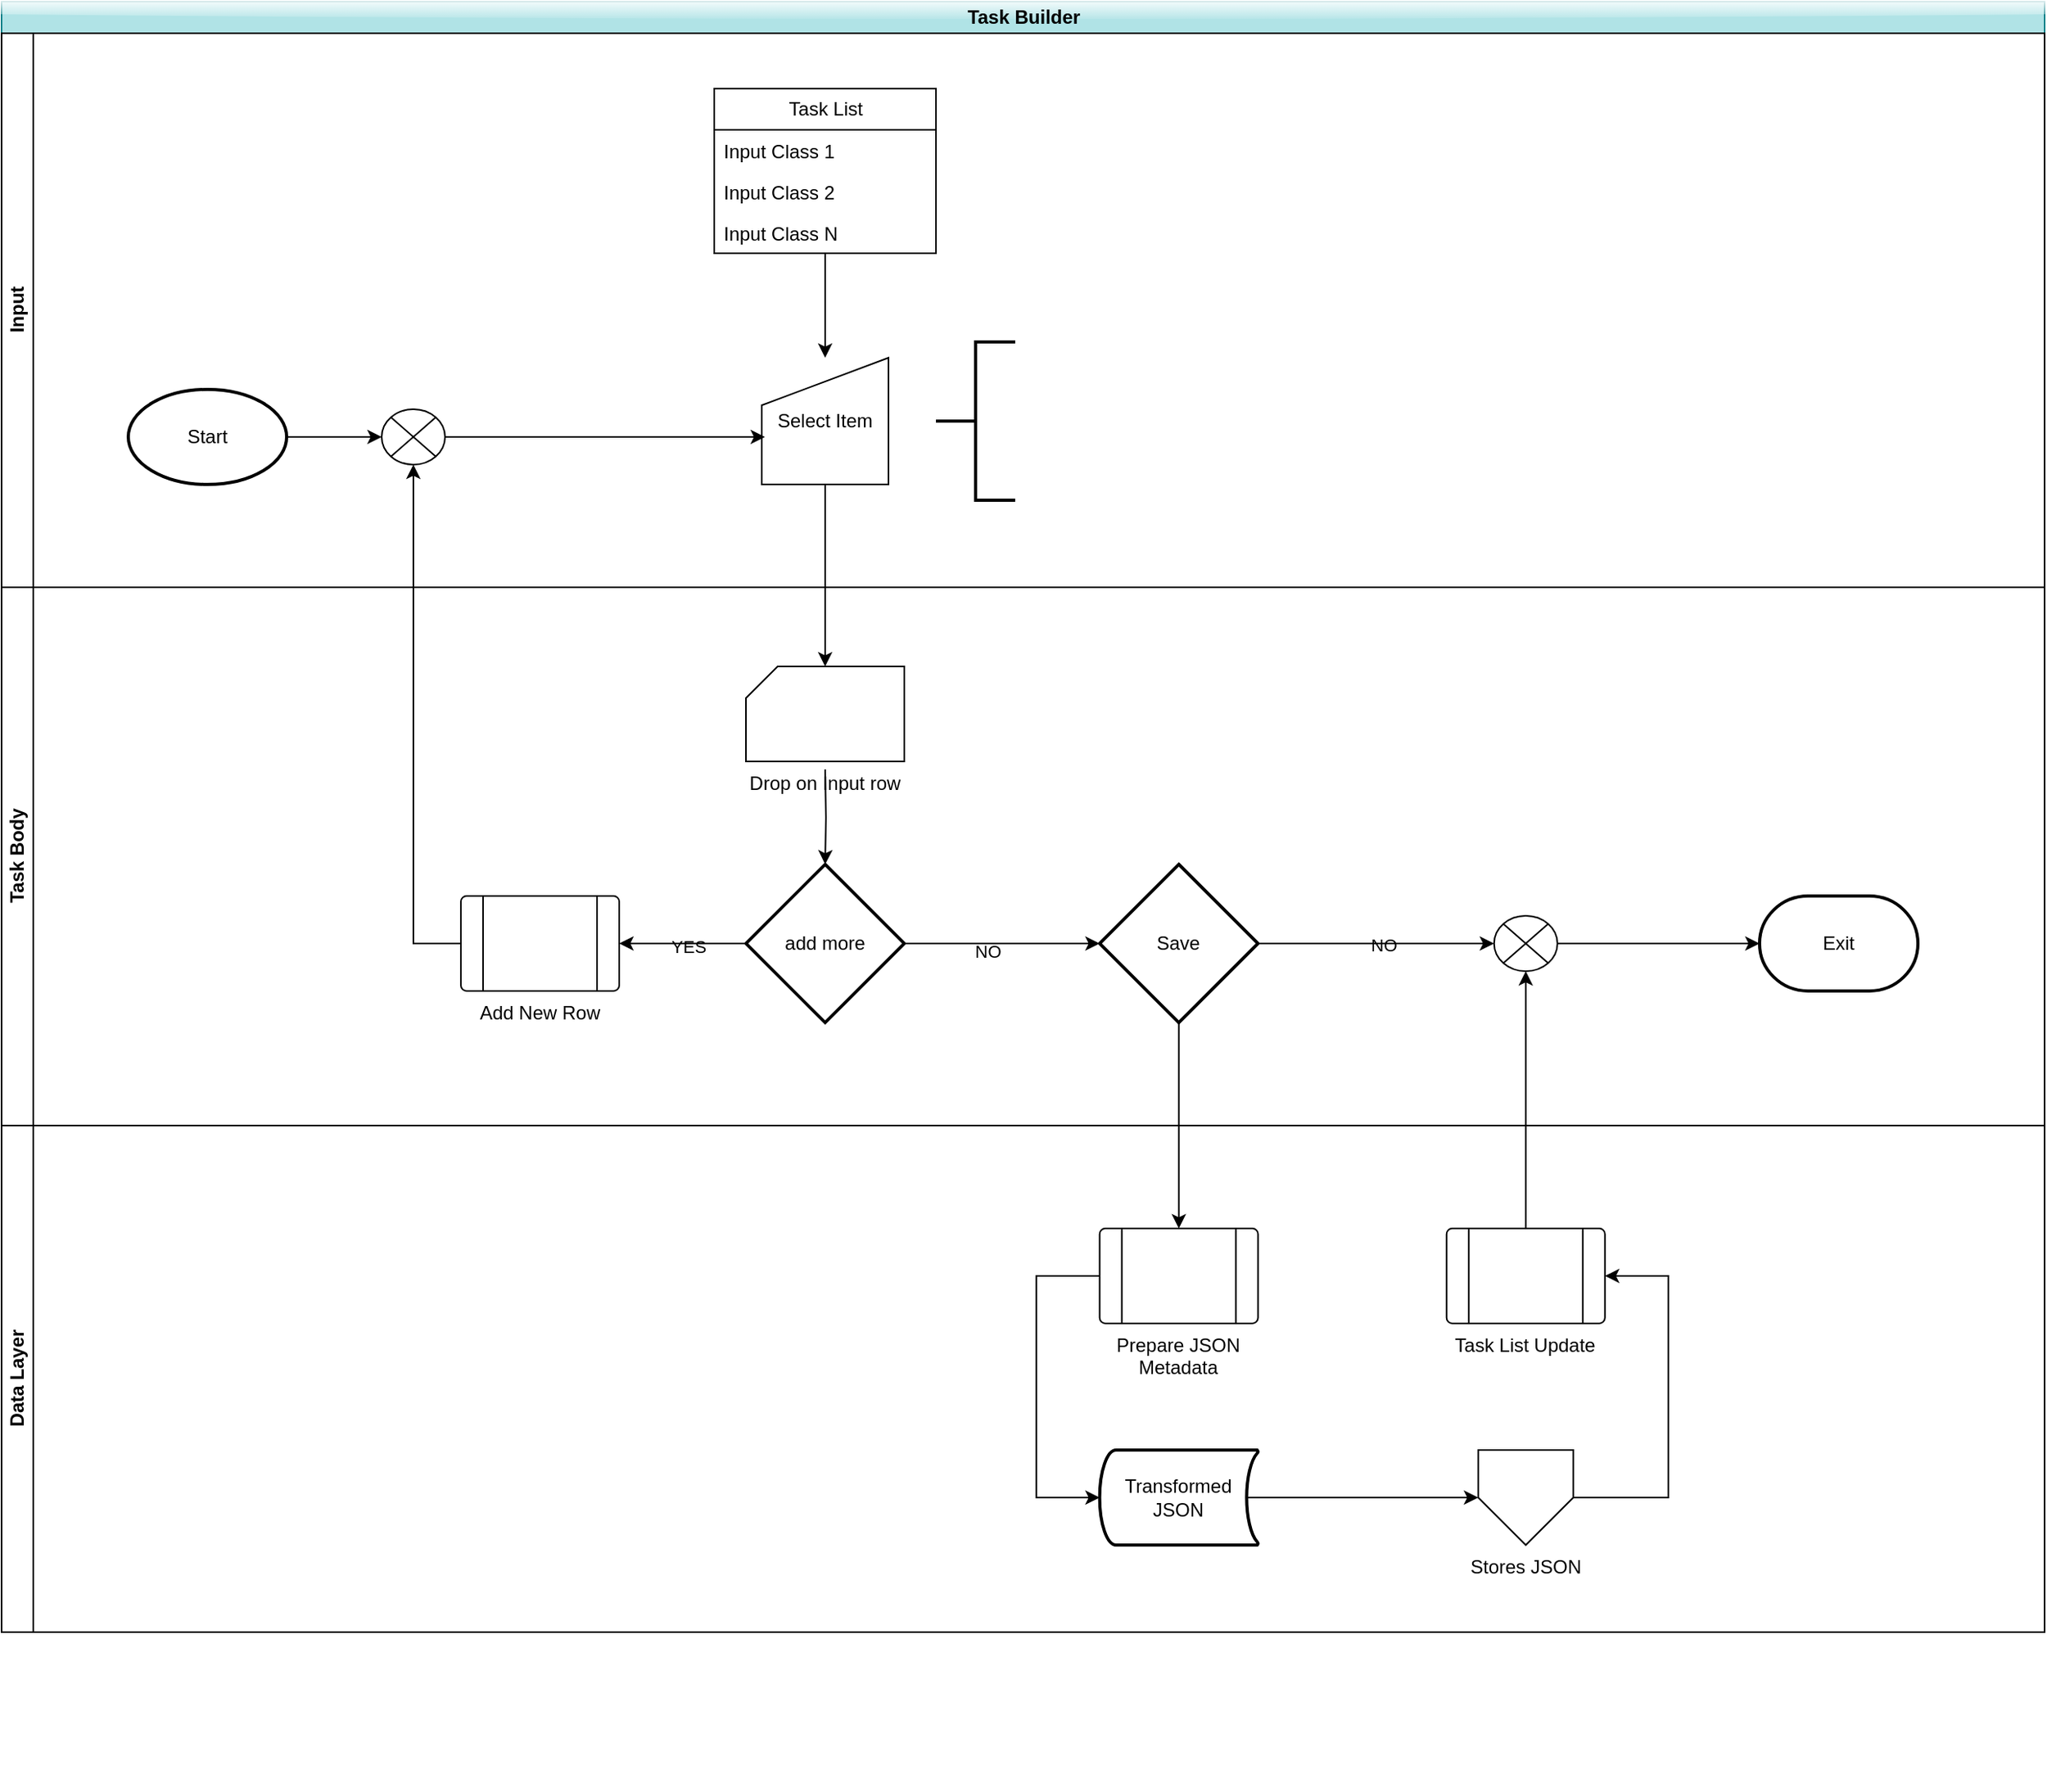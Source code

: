 <mxfile version="24.8.3">
  <diagram name="Page-1" id="5f0bae14-7c28-e335-631c-24af17079c00">
    <mxGraphModel dx="2031" dy="1191" grid="1" gridSize="10" guides="1" tooltips="1" connect="1" arrows="1" fold="1" page="1" pageScale="1" pageWidth="1100" pageHeight="850" background="none" math="0" shadow="0">
      <root>
        <mxCell id="0" />
        <mxCell id="1" parent="0" />
        <mxCell id="h62UwE2M3W9JxMMYReP1-87" value="" style="group" vertex="1" connectable="0" parent="1">
          <mxGeometry x="10" y="10" width="1290" height="1130" as="geometry" />
        </mxCell>
        <mxCell id="h62UwE2M3W9JxMMYReP1-25" value="Task Builder" style="swimlane;childLayout=stackLayout;resizeParent=1;resizeParentMax=0;horizontal=1;startSize=20;horizontalStack=0;html=1;strokeColor=#0e8088;rounded=0;swimlaneLine=1;glass=1;shadow=0;movable=0;resizable=0;rotatable=0;deletable=0;editable=0;locked=1;connectable=0;container=0;labelBackgroundColor=none;fillColor=#b0e3e6;" vertex="1" parent="h62UwE2M3W9JxMMYReP1-87">
          <mxGeometry width="1290" height="1030" as="geometry" />
        </mxCell>
        <mxCell id="h62UwE2M3W9JxMMYReP1-26" value="Input" style="swimlane;startSize=20;horizontal=0;html=1;movable=1;resizable=1;rotatable=1;deletable=1;editable=1;locked=0;connectable=1;labelBackgroundColor=none;" vertex="1" parent="h62UwE2M3W9JxMMYReP1-87">
          <mxGeometry y="20" width="1290" height="350" as="geometry" />
        </mxCell>
        <mxCell id="h62UwE2M3W9JxMMYReP1-27" value="Task Body" style="swimlane;startSize=20;horizontal=0;html=1;movable=1;resizable=1;rotatable=1;deletable=1;editable=1;locked=0;connectable=1;labelBackgroundColor=none;" vertex="1" parent="h62UwE2M3W9JxMMYReP1-87">
          <mxGeometry y="370" width="1290" height="340" as="geometry" />
        </mxCell>
        <mxCell id="h62UwE2M3W9JxMMYReP1-35" style="edgeStyle=orthogonalEdgeStyle;rounded=0;orthogonalLoop=1;jettySize=auto;html=1;exitX=0.5;exitY=1;exitDx=0;exitDy=0;entryX=0.5;entryY=0;entryDx=0;entryDy=0;labelBackgroundColor=none;fontColor=default;" edge="1" parent="h62UwE2M3W9JxMMYReP1-27" source="h62UwE2M3W9JxMMYReP1-21" target="h62UwE2M3W9JxMMYReP1-32">
          <mxGeometry relative="1" as="geometry" />
        </mxCell>
        <mxCell id="h62UwE2M3W9JxMMYReP1-21" value="Task List" style="swimlane;fontStyle=0;childLayout=stackLayout;horizontal=1;startSize=26;horizontalStack=0;resizeParent=1;resizeParentMax=0;resizeLast=0;collapsible=1;marginBottom=0;html=1;labelBackgroundColor=none;" vertex="1" parent="h62UwE2M3W9JxMMYReP1-27">
          <mxGeometry x="450" y="-315" width="140" height="104" as="geometry" />
        </mxCell>
        <mxCell id="h62UwE2M3W9JxMMYReP1-22" value="Input Class 1" style="text;strokeColor=none;fillColor=none;align=left;verticalAlign=top;spacingLeft=4;spacingRight=4;overflow=hidden;rotatable=0;points=[[0,0.5],[1,0.5]];portConstraint=eastwest;whiteSpace=wrap;html=1;labelBackgroundColor=none;" vertex="1" parent="h62UwE2M3W9JxMMYReP1-21">
          <mxGeometry y="26" width="140" height="26" as="geometry" />
        </mxCell>
        <mxCell id="h62UwE2M3W9JxMMYReP1-23" value="Input Class 2" style="text;strokeColor=none;fillColor=none;align=left;verticalAlign=top;spacingLeft=4;spacingRight=4;overflow=hidden;rotatable=0;points=[[0,0.5],[1,0.5]];portConstraint=eastwest;whiteSpace=wrap;html=1;labelBackgroundColor=none;" vertex="1" parent="h62UwE2M3W9JxMMYReP1-21">
          <mxGeometry y="52" width="140" height="26" as="geometry" />
        </mxCell>
        <mxCell id="h62UwE2M3W9JxMMYReP1-24" value="Input Class N" style="text;strokeColor=none;fillColor=none;align=left;verticalAlign=top;spacingLeft=4;spacingRight=4;overflow=hidden;rotatable=0;points=[[0,0.5],[1,0.5]];portConstraint=eastwest;whiteSpace=wrap;html=1;labelBackgroundColor=none;" vertex="1" parent="h62UwE2M3W9JxMMYReP1-21">
          <mxGeometry y="78" width="140" height="26" as="geometry" />
        </mxCell>
        <mxCell id="h62UwE2M3W9JxMMYReP1-76" style="edgeStyle=orthogonalEdgeStyle;rounded=0;orthogonalLoop=1;jettySize=auto;html=1;exitX=0.5;exitY=1;exitDx=0;exitDy=0;exitPerimeter=0;entryX=0.5;entryY=0;entryDx=0;entryDy=0;" edge="1" parent="h62UwE2M3W9JxMMYReP1-27" source="h62UwE2M3W9JxMMYReP1-54" target="h62UwE2M3W9JxMMYReP1-75">
          <mxGeometry relative="1" as="geometry" />
        </mxCell>
        <mxCell id="h62UwE2M3W9JxMMYReP1-75" value="&lt;div&gt;Prepare JSON&lt;/div&gt;&lt;div&gt;Metadata&lt;br&gt;&lt;/div&gt;" style="verticalLabelPosition=bottom;verticalAlign=top;html=1;shape=process;whiteSpace=wrap;rounded=1;size=0.14;arcSize=6;" vertex="1" parent="h62UwE2M3W9JxMMYReP1-27">
          <mxGeometry x="693.33" y="405" width="100" height="60" as="geometry" />
        </mxCell>
        <mxCell id="h62UwE2M3W9JxMMYReP1-84" style="edgeStyle=orthogonalEdgeStyle;rounded=0;orthogonalLoop=1;jettySize=auto;html=1;exitX=1;exitY=0.5;exitDx=0;exitDy=0;entryX=1;entryY=0.5;entryDx=0;entryDy=0;" edge="1" parent="h62UwE2M3W9JxMMYReP1-27" source="h62UwE2M3W9JxMMYReP1-77" target="h62UwE2M3W9JxMMYReP1-83">
          <mxGeometry relative="1" as="geometry">
            <Array as="points">
              <mxPoint x="1052.38" y="575" />
              <mxPoint x="1052.38" y="435" />
            </Array>
          </mxGeometry>
        </mxCell>
        <mxCell id="h62UwE2M3W9JxMMYReP1-77" value="Stores JSON" style="verticalLabelPosition=bottom;verticalAlign=top;html=1;shape=offPageConnector;rounded=0;size=0.5;" vertex="1" parent="h62UwE2M3W9JxMMYReP1-27">
          <mxGeometry x="932.38" y="545" width="60" height="60" as="geometry" />
        </mxCell>
        <mxCell id="h62UwE2M3W9JxMMYReP1-81" style="edgeStyle=orthogonalEdgeStyle;rounded=0;orthogonalLoop=1;jettySize=auto;html=1;exitX=0.93;exitY=0.5;exitDx=0;exitDy=0;exitPerimeter=0;entryX=0;entryY=0.5;entryDx=0;entryDy=0;" edge="1" parent="h62UwE2M3W9JxMMYReP1-27" source="h62UwE2M3W9JxMMYReP1-79" target="h62UwE2M3W9JxMMYReP1-77">
          <mxGeometry relative="1" as="geometry" />
        </mxCell>
        <mxCell id="h62UwE2M3W9JxMMYReP1-79" value="&lt;div&gt;Transformed&lt;/div&gt;&lt;div&gt;JSON&lt;/div&gt;" style="strokeWidth=2;html=1;shape=mxgraph.flowchart.stored_data;whiteSpace=wrap;" vertex="1" parent="h62UwE2M3W9JxMMYReP1-27">
          <mxGeometry x="693.33" y="545" width="100" height="60" as="geometry" />
        </mxCell>
        <mxCell id="h62UwE2M3W9JxMMYReP1-80" style="edgeStyle=orthogonalEdgeStyle;rounded=0;orthogonalLoop=1;jettySize=auto;html=1;exitX=0;exitY=0.5;exitDx=0;exitDy=0;entryX=0;entryY=0.5;entryDx=0;entryDy=0;entryPerimeter=0;" edge="1" parent="h62UwE2M3W9JxMMYReP1-27" source="h62UwE2M3W9JxMMYReP1-75" target="h62UwE2M3W9JxMMYReP1-79">
          <mxGeometry relative="1" as="geometry">
            <Array as="points">
              <mxPoint x="653.33" y="435" />
              <mxPoint x="653.33" y="575" />
            </Array>
          </mxGeometry>
        </mxCell>
        <mxCell id="h62UwE2M3W9JxMMYReP1-83" value="Task List Update" style="verticalLabelPosition=bottom;verticalAlign=top;html=1;shape=process;whiteSpace=wrap;rounded=1;size=0.14;arcSize=6;" vertex="1" parent="h62UwE2M3W9JxMMYReP1-27">
          <mxGeometry x="912.38" y="405" width="100" height="60" as="geometry" />
        </mxCell>
        <mxCell id="h62UwE2M3W9JxMMYReP1-85" style="edgeStyle=orthogonalEdgeStyle;rounded=0;orthogonalLoop=1;jettySize=auto;html=1;exitX=0.5;exitY=0;exitDx=0;exitDy=0;entryX=0.5;entryY=1;entryDx=0;entryDy=0;entryPerimeter=0;" edge="1" parent="h62UwE2M3W9JxMMYReP1-27" source="h62UwE2M3W9JxMMYReP1-83" target="h62UwE2M3W9JxMMYReP1-53">
          <mxGeometry relative="1" as="geometry" />
        </mxCell>
        <mxCell id="h62UwE2M3W9JxMMYReP1-41" value="Drop on Input row" style="verticalLabelPosition=bottom;verticalAlign=top;html=1;shape=card;whiteSpace=wrap;size=20;arcSize=12;labelBackgroundColor=none;" vertex="1" parent="h62UwE2M3W9JxMMYReP1-27">
          <mxGeometry x="470" y="50" width="100" height="60" as="geometry" />
        </mxCell>
        <mxCell id="h62UwE2M3W9JxMMYReP1-60" style="edgeStyle=orthogonalEdgeStyle;rounded=0;orthogonalLoop=1;jettySize=auto;html=1;exitX=0;exitY=0.5;exitDx=0;exitDy=0;exitPerimeter=0;entryX=1;entryY=0.5;entryDx=0;entryDy=0;labelBackgroundColor=none;fontColor=default;" edge="1" parent="h62UwE2M3W9JxMMYReP1-27" source="h62UwE2M3W9JxMMYReP1-47" target="h62UwE2M3W9JxMMYReP1-59">
          <mxGeometry relative="1" as="geometry" />
        </mxCell>
        <mxCell id="h62UwE2M3W9JxMMYReP1-62" value="&amp;nbsp;YES " style="edgeLabel;html=1;align=center;verticalAlign=middle;resizable=0;points=[];labelBackgroundColor=none;" vertex="1" connectable="0" parent="h62UwE2M3W9JxMMYReP1-60">
          <mxGeometry x="-0.05" y="2" relative="1" as="geometry">
            <mxPoint as="offset" />
          </mxGeometry>
        </mxCell>
        <mxCell id="h62UwE2M3W9JxMMYReP1-47" value="add more" style="strokeWidth=2;html=1;shape=mxgraph.flowchart.decision;whiteSpace=wrap;labelBackgroundColor=none;" vertex="1" parent="h62UwE2M3W9JxMMYReP1-27">
          <mxGeometry x="470" y="175" width="100" height="100" as="geometry" />
        </mxCell>
        <mxCell id="h62UwE2M3W9JxMMYReP1-50" style="edgeStyle=orthogonalEdgeStyle;rounded=0;orthogonalLoop=1;jettySize=auto;html=1;entryX=0.5;entryY=0;entryDx=0;entryDy=0;entryPerimeter=0;labelBackgroundColor=none;fontColor=default;" edge="1" parent="h62UwE2M3W9JxMMYReP1-27" target="h62UwE2M3W9JxMMYReP1-47">
          <mxGeometry relative="1" as="geometry">
            <mxPoint x="520" y="115" as="sourcePoint" />
          </mxGeometry>
        </mxCell>
        <mxCell id="h62UwE2M3W9JxMMYReP1-53" value="" style="verticalLabelPosition=bottom;verticalAlign=top;html=1;shape=mxgraph.flowchart.or;labelBackgroundColor=none;" vertex="1" parent="h62UwE2M3W9JxMMYReP1-27">
          <mxGeometry x="942.38" y="207.5" width="40" height="35" as="geometry" />
        </mxCell>
        <mxCell id="h62UwE2M3W9JxMMYReP1-54" value="Save" style="strokeWidth=2;html=1;shape=mxgraph.flowchart.decision;whiteSpace=wrap;labelBackgroundColor=none;" vertex="1" parent="h62UwE2M3W9JxMMYReP1-27">
          <mxGeometry x="693.33" y="175" width="100" height="100" as="geometry" />
        </mxCell>
        <mxCell id="h62UwE2M3W9JxMMYReP1-55" style="edgeStyle=orthogonalEdgeStyle;rounded=0;orthogonalLoop=1;jettySize=auto;html=1;exitX=1;exitY=0.5;exitDx=0;exitDy=0;exitPerimeter=0;entryX=0;entryY=0.5;entryDx=0;entryDy=0;entryPerimeter=0;labelBackgroundColor=none;fontColor=default;" edge="1" parent="h62UwE2M3W9JxMMYReP1-27" source="h62UwE2M3W9JxMMYReP1-47" target="h62UwE2M3W9JxMMYReP1-54">
          <mxGeometry relative="1" as="geometry" />
        </mxCell>
        <mxCell id="h62UwE2M3W9JxMMYReP1-58" value="&amp;nbsp;NO " style="edgeLabel;html=1;align=center;verticalAlign=middle;resizable=0;points=[];labelBackgroundColor=none;" vertex="1" connectable="0" parent="h62UwE2M3W9JxMMYReP1-55">
          <mxGeometry x="-0.183" y="-5" relative="1" as="geometry">
            <mxPoint as="offset" />
          </mxGeometry>
        </mxCell>
        <mxCell id="h62UwE2M3W9JxMMYReP1-59" value="Add New Row" style="verticalLabelPosition=bottom;verticalAlign=top;html=1;shape=process;whiteSpace=wrap;rounded=1;size=0.14;arcSize=6;labelBackgroundColor=none;" vertex="1" parent="h62UwE2M3W9JxMMYReP1-27">
          <mxGeometry x="290" y="195" width="100" height="60" as="geometry" />
        </mxCell>
        <mxCell id="h62UwE2M3W9JxMMYReP1-63" style="edgeStyle=orthogonalEdgeStyle;rounded=0;orthogonalLoop=1;jettySize=auto;html=1;exitX=1;exitY=0.5;exitDx=0;exitDy=0;exitPerimeter=0;entryX=0;entryY=0.5;entryDx=0;entryDy=0;entryPerimeter=0;labelBackgroundColor=none;fontColor=default;" edge="1" parent="h62UwE2M3W9JxMMYReP1-27" source="h62UwE2M3W9JxMMYReP1-54" target="h62UwE2M3W9JxMMYReP1-53">
          <mxGeometry relative="1" as="geometry" />
        </mxCell>
        <mxCell id="h62UwE2M3W9JxMMYReP1-65" value="&amp;nbsp;NO " style="edgeLabel;html=1;align=center;verticalAlign=middle;resizable=0;points=[];labelBackgroundColor=none;" vertex="1" connectable="0" parent="h62UwE2M3W9JxMMYReP1-63">
          <mxGeometry x="0.035" relative="1" as="geometry">
            <mxPoint y="1" as="offset" />
          </mxGeometry>
        </mxCell>
        <mxCell id="h62UwE2M3W9JxMMYReP1-64" style="edgeStyle=orthogonalEdgeStyle;rounded=0;orthogonalLoop=1;jettySize=auto;html=1;exitX=1;exitY=0.5;exitDx=0;exitDy=0;exitPerimeter=0;entryX=0;entryY=0.5;entryDx=0;entryDy=0;entryPerimeter=0;labelBackgroundColor=none;fontColor=default;" edge="1" parent="h62UwE2M3W9JxMMYReP1-27" source="h62UwE2M3W9JxMMYReP1-53" target="h62UwE2M3W9JxMMYReP1-36">
          <mxGeometry relative="1" as="geometry" />
        </mxCell>
        <mxCell id="h62UwE2M3W9JxMMYReP1-36" value="Exit" style="strokeWidth=2;html=1;shape=mxgraph.flowchart.terminator;whiteSpace=wrap;labelBackgroundColor=none;" vertex="1" parent="h62UwE2M3W9JxMMYReP1-27">
          <mxGeometry x="1110" y="195" width="100" height="60" as="geometry" />
        </mxCell>
        <mxCell id="h62UwE2M3W9JxMMYReP1-32" value="Select Item" style="shape=manualInput;whiteSpace=wrap;html=1;labelBackgroundColor=none;" vertex="1" parent="h62UwE2M3W9JxMMYReP1-27">
          <mxGeometry x="480" y="-145" width="80" height="80" as="geometry" />
        </mxCell>
        <mxCell id="h62UwE2M3W9JxMMYReP1-37" value="Start" style="strokeWidth=2;html=1;shape=mxgraph.flowchart.start_1;whiteSpace=wrap;labelBackgroundColor=none;" vertex="1" parent="h62UwE2M3W9JxMMYReP1-27">
          <mxGeometry x="80" y="-125" width="100" height="60" as="geometry" />
        </mxCell>
        <mxCell id="h62UwE2M3W9JxMMYReP1-38" value="" style="strokeWidth=2;html=1;shape=mxgraph.flowchart.annotation_2;align=left;labelPosition=right;pointerEvents=1;labelBackgroundColor=none;" vertex="1" parent="h62UwE2M3W9JxMMYReP1-27">
          <mxGeometry x="590" y="-155" width="50" height="100" as="geometry" />
        </mxCell>
        <mxCell id="h62UwE2M3W9JxMMYReP1-43" value="" style="verticalLabelPosition=bottom;verticalAlign=top;html=1;shape=mxgraph.flowchart.or;labelBackgroundColor=none;" vertex="1" parent="h62UwE2M3W9JxMMYReP1-27">
          <mxGeometry x="240" y="-112.5" width="40" height="35" as="geometry" />
        </mxCell>
        <mxCell id="h62UwE2M3W9JxMMYReP1-44" style="edgeStyle=orthogonalEdgeStyle;rounded=0;orthogonalLoop=1;jettySize=auto;html=1;exitX=1;exitY=0.5;exitDx=0;exitDy=0;exitPerimeter=0;entryX=0;entryY=0.5;entryDx=0;entryDy=0;entryPerimeter=0;labelBackgroundColor=none;fontColor=default;" edge="1" parent="h62UwE2M3W9JxMMYReP1-27" source="h62UwE2M3W9JxMMYReP1-37" target="h62UwE2M3W9JxMMYReP1-43">
          <mxGeometry relative="1" as="geometry" />
        </mxCell>
        <mxCell id="h62UwE2M3W9JxMMYReP1-45" style="edgeStyle=orthogonalEdgeStyle;rounded=0;orthogonalLoop=1;jettySize=auto;html=1;exitX=1;exitY=0.5;exitDx=0;exitDy=0;exitPerimeter=0;entryX=0.025;entryY=0.625;entryDx=0;entryDy=0;entryPerimeter=0;labelBackgroundColor=none;fontColor=default;" edge="1" parent="h62UwE2M3W9JxMMYReP1-27" source="h62UwE2M3W9JxMMYReP1-43" target="h62UwE2M3W9JxMMYReP1-32">
          <mxGeometry relative="1" as="geometry" />
        </mxCell>
        <mxCell id="h62UwE2M3W9JxMMYReP1-40" style="edgeStyle=orthogonalEdgeStyle;rounded=0;orthogonalLoop=1;jettySize=auto;html=1;exitX=0.5;exitY=1;exitDx=0;exitDy=0;entryX=0.5;entryY=0;entryDx=0;entryDy=0;entryPerimeter=0;labelBackgroundColor=none;fontColor=default;" edge="1" parent="h62UwE2M3W9JxMMYReP1-27" source="h62UwE2M3W9JxMMYReP1-32" target="h62UwE2M3W9JxMMYReP1-41">
          <mxGeometry relative="1" as="geometry">
            <mxPoint x="520" y="-25" as="targetPoint" />
          </mxGeometry>
        </mxCell>
        <mxCell id="h62UwE2M3W9JxMMYReP1-61" style="edgeStyle=orthogonalEdgeStyle;rounded=0;orthogonalLoop=1;jettySize=auto;html=1;exitX=0;exitY=0.5;exitDx=0;exitDy=0;labelBackgroundColor=none;fontColor=default;" edge="1" parent="h62UwE2M3W9JxMMYReP1-27" source="h62UwE2M3W9JxMMYReP1-59" target="h62UwE2M3W9JxMMYReP1-43">
          <mxGeometry relative="1" as="geometry" />
        </mxCell>
        <mxCell id="h62UwE2M3W9JxMMYReP1-28" value="Data Layer" style="swimlane;startSize=20;horizontal=0;html=1;movable=1;resizable=1;rotatable=1;deletable=1;editable=1;locked=0;connectable=1;labelBackgroundColor=none;" vertex="1" parent="h62UwE2M3W9JxMMYReP1-87">
          <mxGeometry y="710" width="1290" height="320" as="geometry" />
        </mxCell>
      </root>
    </mxGraphModel>
  </diagram>
</mxfile>
